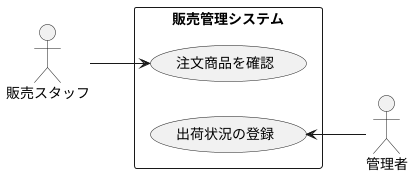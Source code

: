 @startuml 販売管理システム
left to right direction
actor 販売スタッフ
actor 管理者
rectangle 販売管理システム{
usecase 注文商品を確認
usecase 出荷状況の登録
}
販売スタッフ --> 注文商品を確認
出荷状況の登録 <-- 管理者



